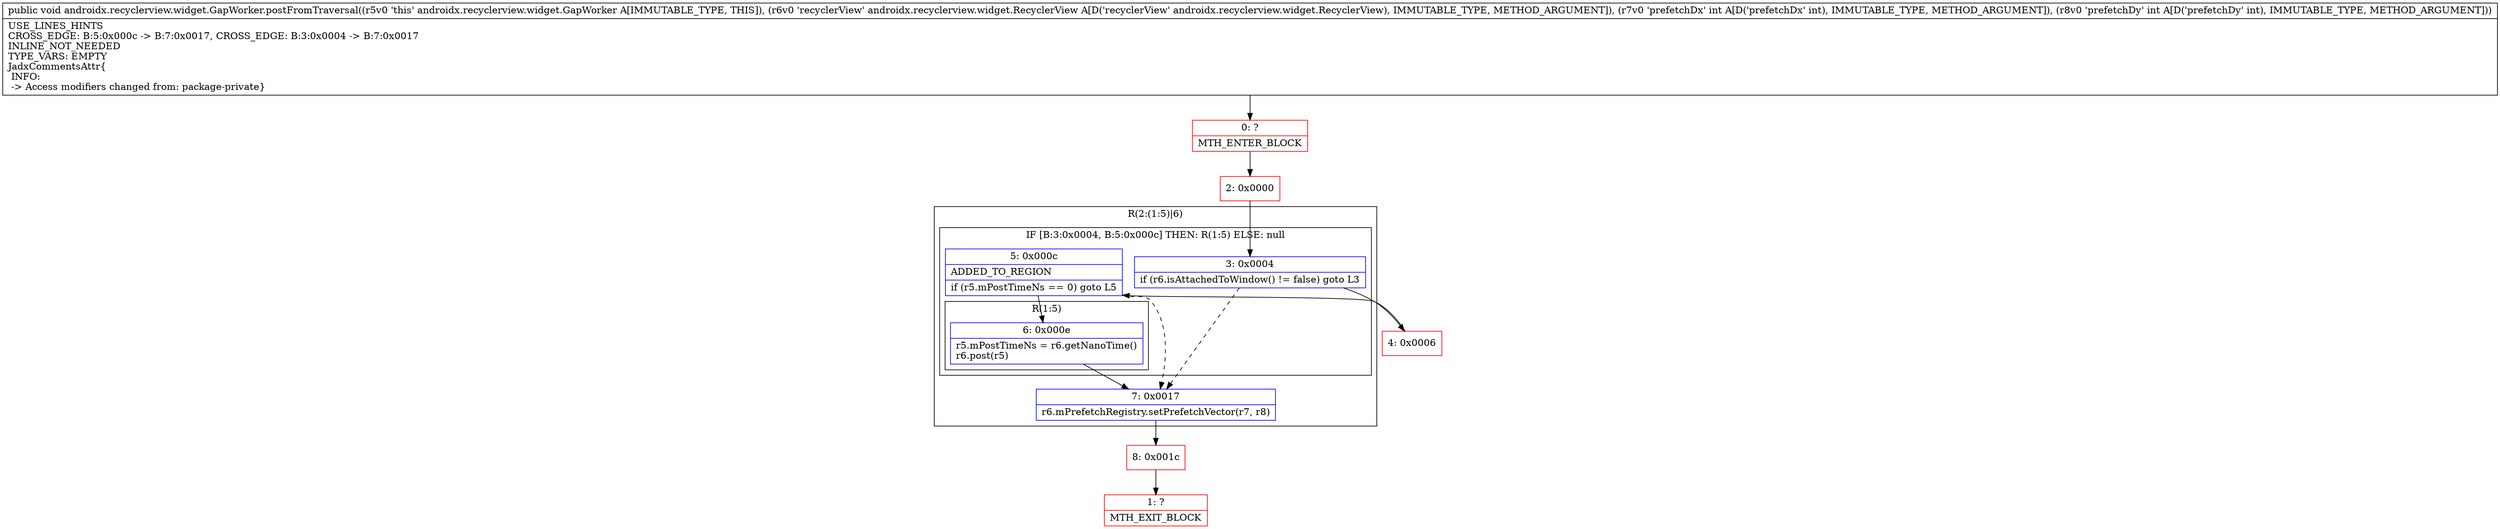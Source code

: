 digraph "CFG forandroidx.recyclerview.widget.GapWorker.postFromTraversal(Landroidx\/recyclerview\/widget\/RecyclerView;II)V" {
subgraph cluster_Region_1462516393 {
label = "R(2:(1:5)|6)";
node [shape=record,color=blue];
subgraph cluster_IfRegion_944561499 {
label = "IF [B:3:0x0004, B:5:0x000c] THEN: R(1:5) ELSE: null";
node [shape=record,color=blue];
Node_3 [shape=record,label="{3\:\ 0x0004|if (r6.isAttachedToWindow() != false) goto L3\l}"];
Node_5 [shape=record,label="{5\:\ 0x000c|ADDED_TO_REGION\l|if (r5.mPostTimeNs == 0) goto L5\l}"];
subgraph cluster_Region_1775107338 {
label = "R(1:5)";
node [shape=record,color=blue];
Node_6 [shape=record,label="{6\:\ 0x000e|r5.mPostTimeNs = r6.getNanoTime()\lr6.post(r5)\l}"];
}
}
Node_7 [shape=record,label="{7\:\ 0x0017|r6.mPrefetchRegistry.setPrefetchVector(r7, r8)\l}"];
}
Node_0 [shape=record,color=red,label="{0\:\ ?|MTH_ENTER_BLOCK\l}"];
Node_2 [shape=record,color=red,label="{2\:\ 0x0000}"];
Node_4 [shape=record,color=red,label="{4\:\ 0x0006}"];
Node_8 [shape=record,color=red,label="{8\:\ 0x001c}"];
Node_1 [shape=record,color=red,label="{1\:\ ?|MTH_EXIT_BLOCK\l}"];
MethodNode[shape=record,label="{public void androidx.recyclerview.widget.GapWorker.postFromTraversal((r5v0 'this' androidx.recyclerview.widget.GapWorker A[IMMUTABLE_TYPE, THIS]), (r6v0 'recyclerView' androidx.recyclerview.widget.RecyclerView A[D('recyclerView' androidx.recyclerview.widget.RecyclerView), IMMUTABLE_TYPE, METHOD_ARGUMENT]), (r7v0 'prefetchDx' int A[D('prefetchDx' int), IMMUTABLE_TYPE, METHOD_ARGUMENT]), (r8v0 'prefetchDy' int A[D('prefetchDy' int), IMMUTABLE_TYPE, METHOD_ARGUMENT]))  | USE_LINES_HINTS\lCROSS_EDGE: B:5:0x000c \-\> B:7:0x0017, CROSS_EDGE: B:3:0x0004 \-\> B:7:0x0017\lINLINE_NOT_NEEDED\lTYPE_VARS: EMPTY\lJadxCommentsAttr\{\l INFO: \l \-\> Access modifiers changed from: package\-private\}\l}"];
MethodNode -> Node_0;Node_3 -> Node_4;
Node_3 -> Node_7[style=dashed];
Node_5 -> Node_6;
Node_5 -> Node_7[style=dashed];
Node_6 -> Node_7;
Node_7 -> Node_8;
Node_0 -> Node_2;
Node_2 -> Node_3;
Node_4 -> Node_5;
Node_8 -> Node_1;
}

